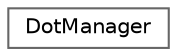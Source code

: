 digraph "Graphical Class Hierarchy"
{
 // INTERACTIVE_SVG=YES
 // LATEX_PDF_SIZE
  bgcolor="transparent";
  edge [fontname=Helvetica,fontsize=10,labelfontname=Helvetica,labelfontsize=10];
  node [fontname=Helvetica,fontsize=10,shape=box,height=0.2,width=0.4];
  rankdir="LR";
  Node0 [label="DotManager",height=0.2,width=0.4,color="grey40", fillcolor="white", style="filled",URL="$d5/d7c/class_dot_manager.html",tooltip="Singleton that manages parallel dot invocations and patching files for embedding image maps."];
}
